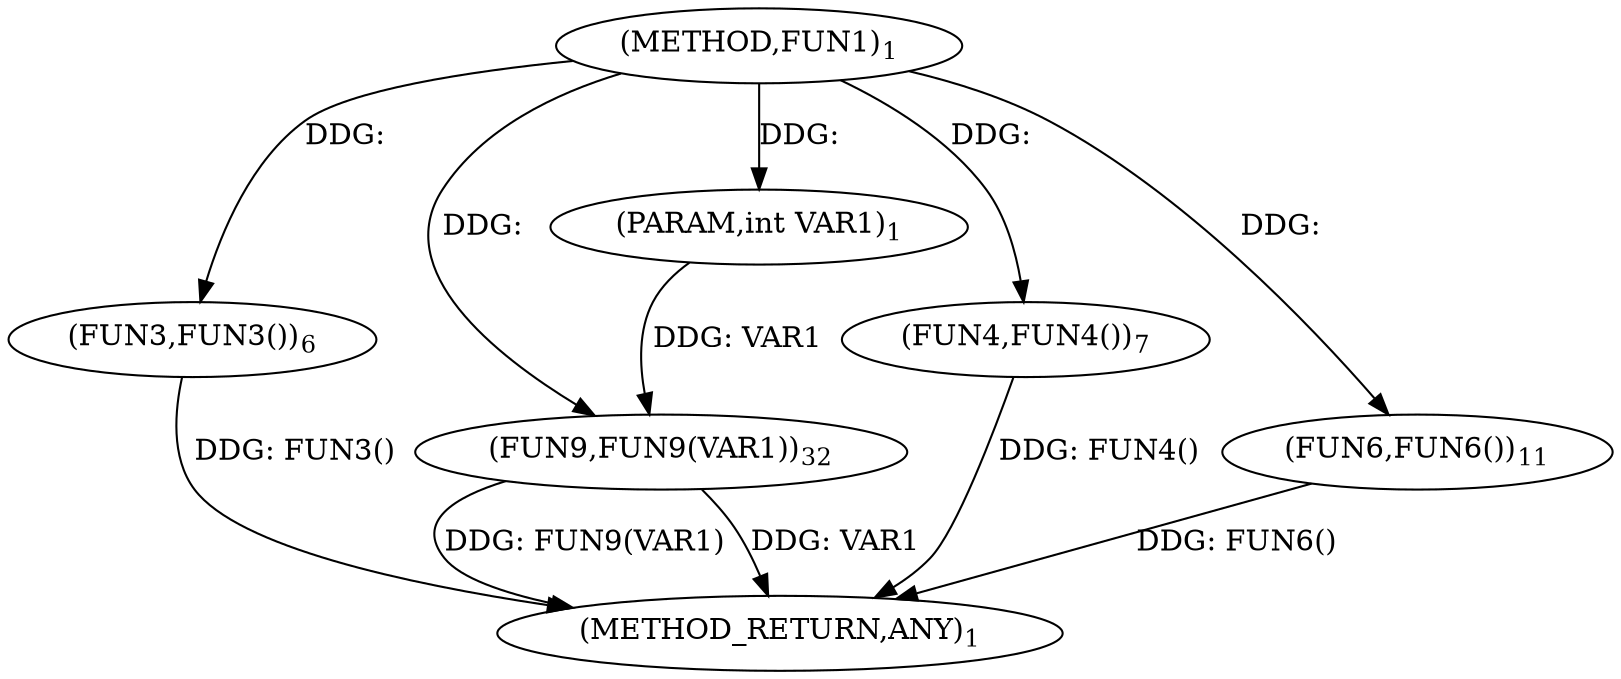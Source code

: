 digraph "FUN1" {  
"8" [label = <(METHOD,FUN1)<SUB>1</SUB>> ]
"16" [label = <(METHOD_RETURN,ANY)<SUB>1</SUB>> ]
"9" [label = <(PARAM,int VAR1)<SUB>1</SUB>> ]
"11" [label = <(FUN3,FUN3())<SUB>6</SUB>> ]
"12" [label = <(FUN4,FUN4())<SUB>7</SUB>> ]
"13" [label = <(FUN6,FUN6())<SUB>11</SUB>> ]
"14" [label = <(FUN9,FUN9(VAR1))<SUB>32</SUB>> ]
  "11" -> "16"  [ label = "DDG: FUN3()"] 
  "12" -> "16"  [ label = "DDG: FUN4()"] 
  "13" -> "16"  [ label = "DDG: FUN6()"] 
  "14" -> "16"  [ label = "DDG: VAR1"] 
  "14" -> "16"  [ label = "DDG: FUN9(VAR1)"] 
  "8" -> "9"  [ label = "DDG: "] 
  "8" -> "11"  [ label = "DDG: "] 
  "8" -> "12"  [ label = "DDG: "] 
  "8" -> "13"  [ label = "DDG: "] 
  "9" -> "14"  [ label = "DDG: VAR1"] 
  "8" -> "14"  [ label = "DDG: "] 
}
